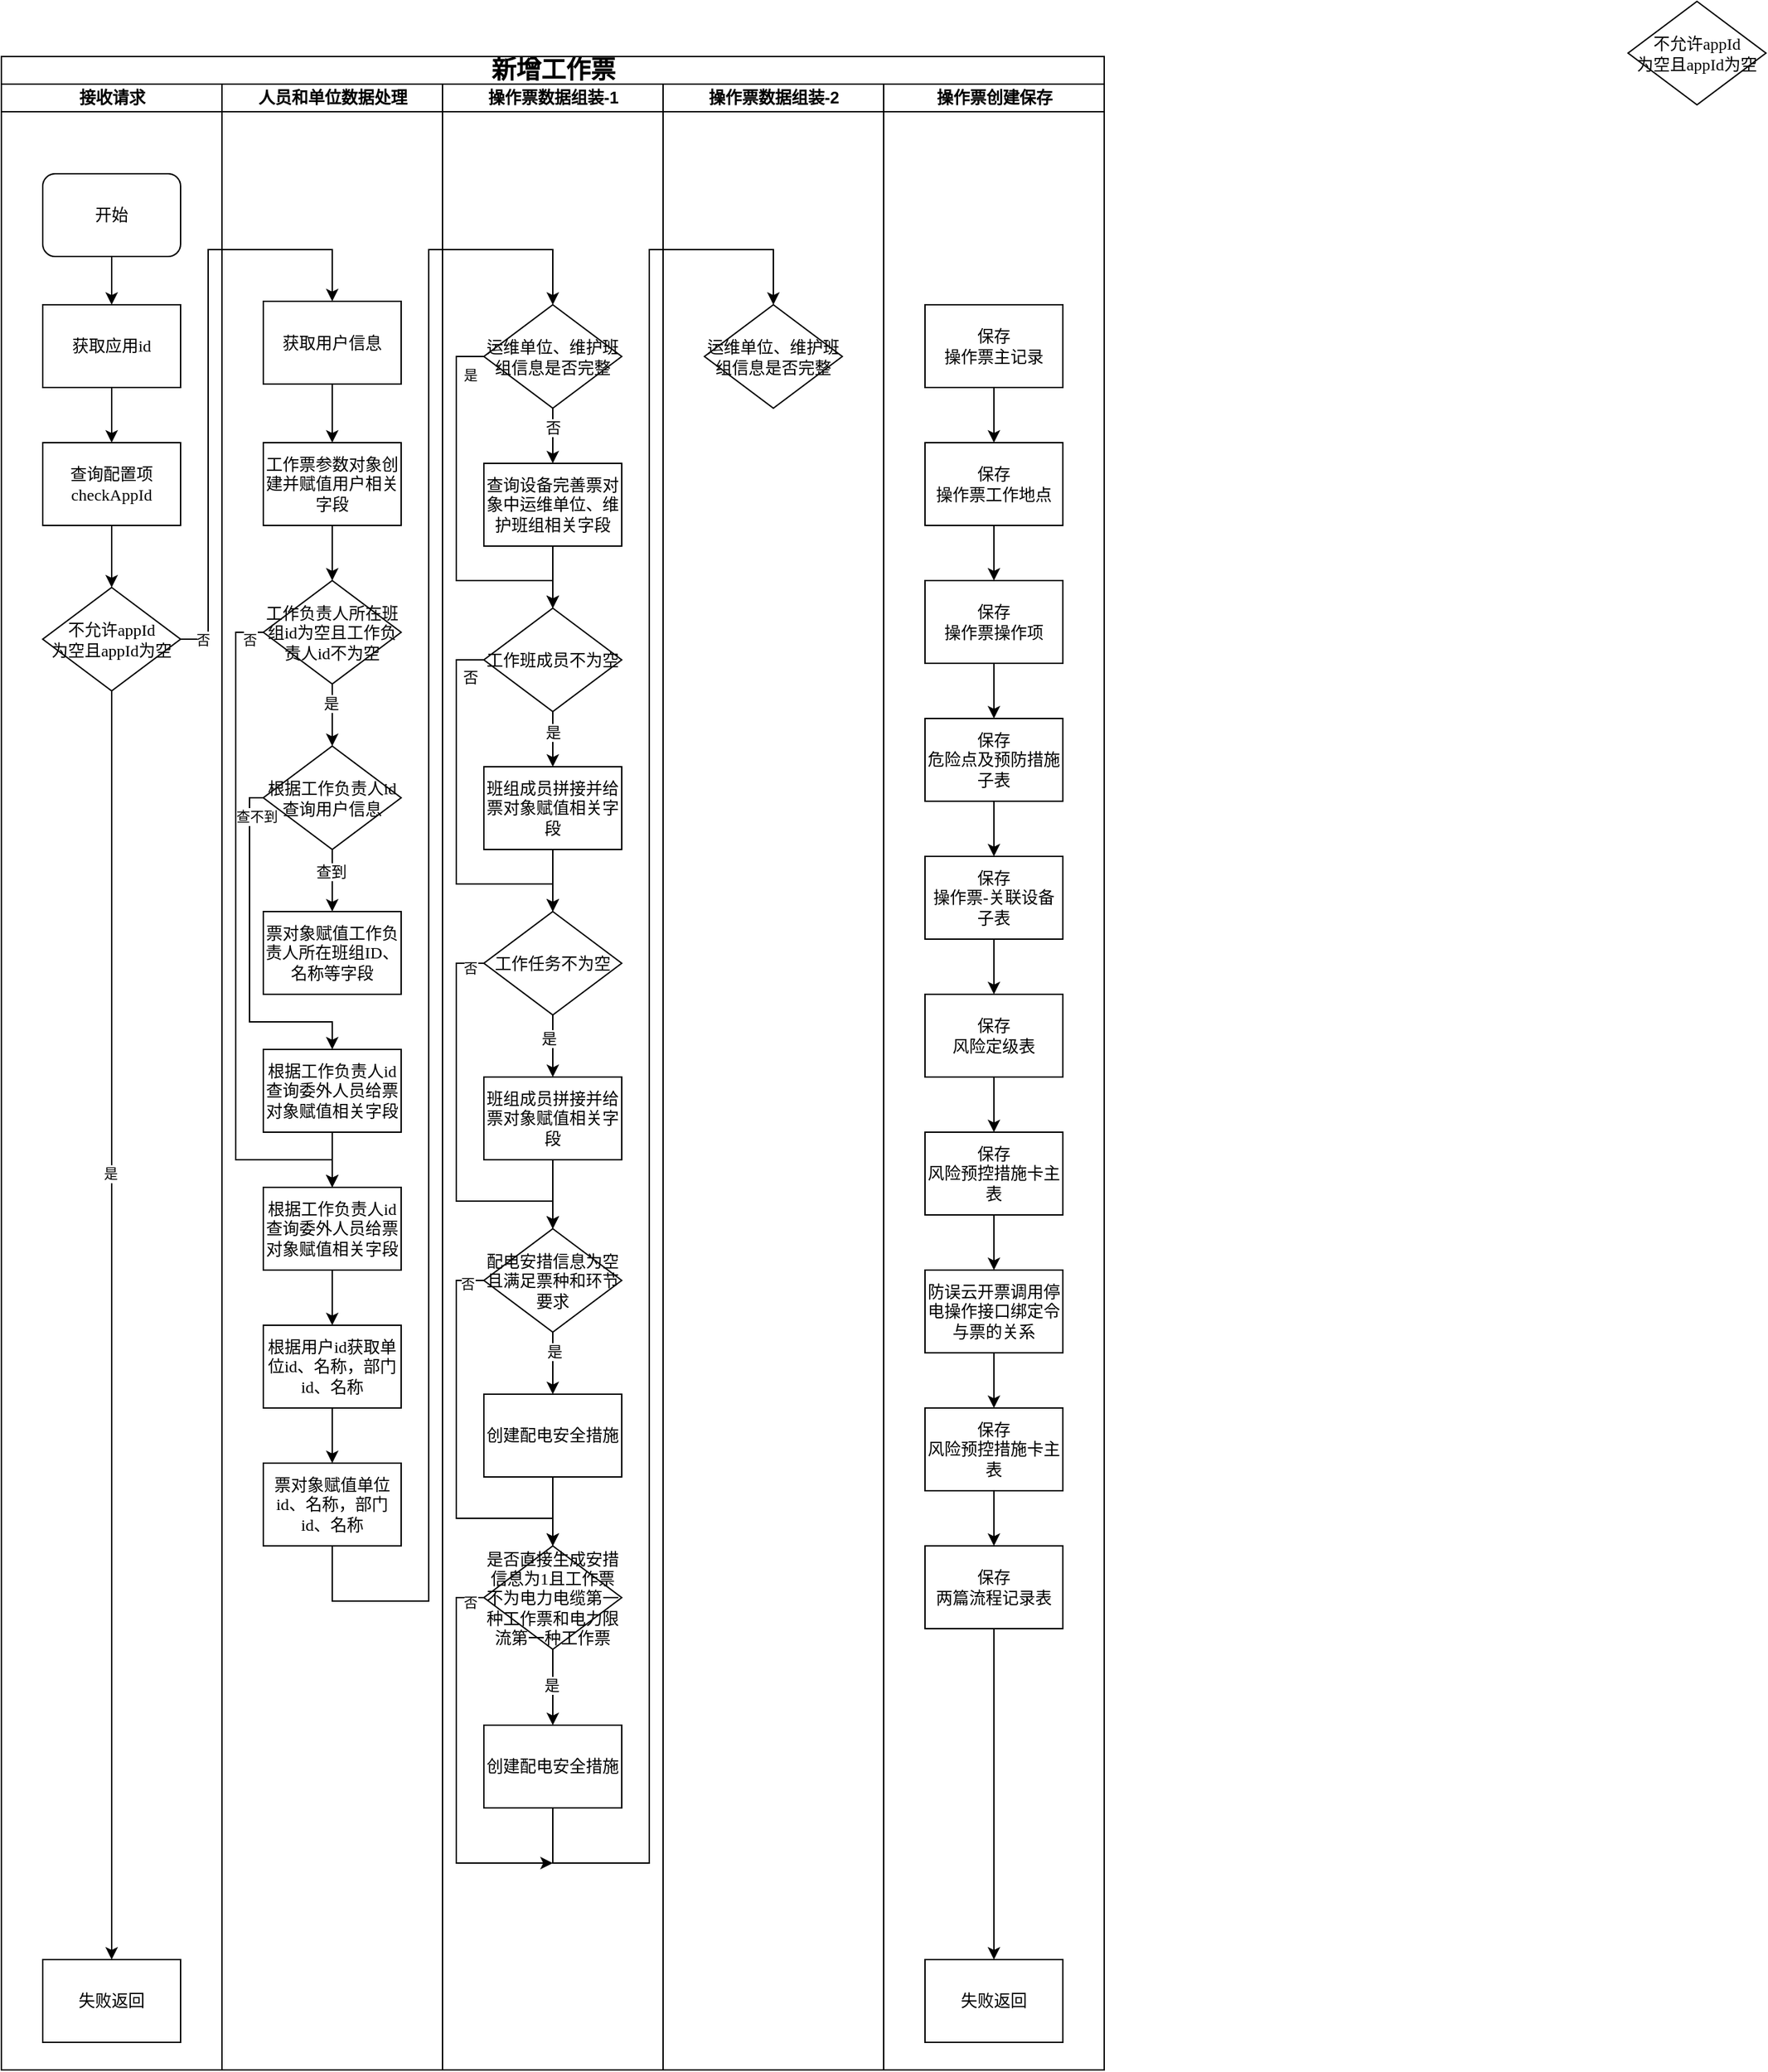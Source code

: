 <mxfile version="26.2.12">
  <diagram name="第 1 页" id="-qbW6qil0ktv-gI08MyN">
    <mxGraphModel dx="1228" dy="661" grid="1" gridSize="10" guides="1" tooltips="1" connect="1" arrows="1" fold="1" page="1" pageScale="1" pageWidth="827" pageHeight="1169" math="0" shadow="0">
      <root>
        <mxCell id="0" />
        <mxCell id="1" parent="0" />
        <mxCell id="i-26Kb5VB1W_zBhbMel1-1" value="&lt;font style=&quot;font-size: 18px;&quot;&gt;新增工作票&lt;/font&gt;" style="swimlane;html=1;childLayout=stackLayout;startSize=20;rounded=0;shadow=0;labelBackgroundColor=none;strokeWidth=1;fontFamily=Verdana;fontSize=8;align=center;" vertex="1" parent="1">
          <mxGeometry x="70" y="40" width="800" height="1460" as="geometry" />
        </mxCell>
        <mxCell id="i-26Kb5VB1W_zBhbMel1-2" value="接收请求" style="swimlane;html=1;startSize=20;" vertex="1" parent="i-26Kb5VB1W_zBhbMel1-1">
          <mxGeometry y="20" width="160" height="1440" as="geometry">
            <mxRectangle y="20" width="40" height="730" as="alternateBounds" />
          </mxGeometry>
        </mxCell>
        <mxCell id="i-26Kb5VB1W_zBhbMel1-3" style="edgeStyle=orthogonalEdgeStyle;rounded=0;orthogonalLoop=1;jettySize=auto;html=1;exitX=0.5;exitY=1;exitDx=0;exitDy=0;entryX=0.5;entryY=0;entryDx=0;entryDy=0;" edge="1" parent="i-26Kb5VB1W_zBhbMel1-2" source="i-26Kb5VB1W_zBhbMel1-4" target="i-26Kb5VB1W_zBhbMel1-10">
          <mxGeometry relative="1" as="geometry">
            <mxPoint x="80" y="167.5" as="targetPoint" />
          </mxGeometry>
        </mxCell>
        <mxCell id="i-26Kb5VB1W_zBhbMel1-4" value="&lt;font style=&quot;font-size: 12px;&quot;&gt;开始&lt;/font&gt;" style="rounded=1;whiteSpace=wrap;html=1;shadow=0;labelBackgroundColor=none;strokeWidth=1;fontFamily=Verdana;fontSize=8;align=center;" vertex="1" parent="i-26Kb5VB1W_zBhbMel1-2">
          <mxGeometry x="30" y="65" width="100" height="60" as="geometry" />
        </mxCell>
        <mxCell id="i-26Kb5VB1W_zBhbMel1-5" value="&lt;span style=&quot;font-size: 12px;&quot;&gt;不允许appId&lt;/span&gt;&lt;div&gt;&lt;span style=&quot;font-size: 12px;&quot;&gt;为空且&lt;/span&gt;&lt;span style=&quot;font-size: 12px; background-color: transparent; color: light-dark(rgb(0, 0, 0), rgb(255, 255, 255));&quot;&gt;appId为空&lt;/span&gt;&lt;/div&gt;" style="rhombus;whiteSpace=wrap;html=1;rounded=0;shadow=0;labelBackgroundColor=none;strokeWidth=1;fontFamily=Verdana;fontSize=8;align=center;" vertex="1" parent="i-26Kb5VB1W_zBhbMel1-2">
          <mxGeometry x="30" y="365" width="100" height="75" as="geometry" />
        </mxCell>
        <mxCell id="i-26Kb5VB1W_zBhbMel1-6" style="edgeStyle=orthogonalEdgeStyle;rounded=0;orthogonalLoop=1;jettySize=auto;html=1;entryX=0.5;entryY=0;entryDx=0;entryDy=0;exitX=0.5;exitY=1;exitDx=0;exitDy=0;" edge="1" parent="i-26Kb5VB1W_zBhbMel1-2" source="i-26Kb5VB1W_zBhbMel1-5" target="i-26Kb5VB1W_zBhbMel1-8">
          <mxGeometry relative="1" as="geometry">
            <mxPoint x="70" y="980" as="targetPoint" />
            <mxPoint x="70" y="580" as="sourcePoint" />
          </mxGeometry>
        </mxCell>
        <mxCell id="i-26Kb5VB1W_zBhbMel1-7" value="&lt;font style=&quot;font-size: 10px;&quot;&gt;是&lt;/font&gt;" style="edgeLabel;html=1;align=center;verticalAlign=middle;resizable=0;points=[];" vertex="1" connectable="0" parent="i-26Kb5VB1W_zBhbMel1-6">
          <mxGeometry x="-0.24" y="-1" relative="1" as="geometry">
            <mxPoint as="offset" />
          </mxGeometry>
        </mxCell>
        <mxCell id="i-26Kb5VB1W_zBhbMel1-8" value="&lt;span style=&quot;font-size: 12px;&quot;&gt;失败返回&lt;/span&gt;" style="whiteSpace=wrap;html=1;fontSize=8;fontFamily=Verdana;rounded=0;shadow=0;labelBackgroundColor=none;strokeWidth=1;" vertex="1" parent="i-26Kb5VB1W_zBhbMel1-2">
          <mxGeometry x="30" y="1360" width="100" height="60" as="geometry" />
        </mxCell>
        <mxCell id="i-26Kb5VB1W_zBhbMel1-9" style="edgeStyle=orthogonalEdgeStyle;rounded=0;orthogonalLoop=1;jettySize=auto;html=1;exitX=0.5;exitY=1;exitDx=0;exitDy=0;" edge="1" parent="i-26Kb5VB1W_zBhbMel1-2" source="i-26Kb5VB1W_zBhbMel1-10" target="i-26Kb5VB1W_zBhbMel1-12">
          <mxGeometry relative="1" as="geometry" />
        </mxCell>
        <mxCell id="i-26Kb5VB1W_zBhbMel1-10" value="&lt;span style=&quot;font-size: 12px;&quot;&gt;获取应用id&lt;/span&gt;" style="whiteSpace=wrap;html=1;fontSize=8;fontFamily=Verdana;rounded=0;shadow=0;labelBackgroundColor=none;strokeWidth=1;" vertex="1" parent="i-26Kb5VB1W_zBhbMel1-2">
          <mxGeometry x="30" y="160" width="100" height="60" as="geometry" />
        </mxCell>
        <mxCell id="i-26Kb5VB1W_zBhbMel1-11" style="edgeStyle=orthogonalEdgeStyle;rounded=0;orthogonalLoop=1;jettySize=auto;html=1;exitX=0.5;exitY=1;exitDx=0;exitDy=0;entryX=0.5;entryY=0;entryDx=0;entryDy=0;" edge="1" parent="i-26Kb5VB1W_zBhbMel1-2" source="i-26Kb5VB1W_zBhbMel1-12" target="i-26Kb5VB1W_zBhbMel1-5">
          <mxGeometry relative="1" as="geometry" />
        </mxCell>
        <mxCell id="i-26Kb5VB1W_zBhbMel1-12" value="&lt;span style=&quot;font-size: 12px;&quot;&gt;查询配置项checkAppId&lt;/span&gt;" style="whiteSpace=wrap;html=1;fontSize=8;fontFamily=Verdana;rounded=0;shadow=0;labelBackgroundColor=none;strokeWidth=1;" vertex="1" parent="i-26Kb5VB1W_zBhbMel1-2">
          <mxGeometry x="30" y="260" width="100" height="60" as="geometry" />
        </mxCell>
        <mxCell id="i-26Kb5VB1W_zBhbMel1-13" value="人员和单位数据处理" style="swimlane;html=1;startSize=20;" vertex="1" parent="i-26Kb5VB1W_zBhbMel1-1">
          <mxGeometry x="160" y="20" width="160" height="1440" as="geometry" />
        </mxCell>
        <mxCell id="i-26Kb5VB1W_zBhbMel1-14" style="edgeStyle=orthogonalEdgeStyle;rounded=0;orthogonalLoop=1;jettySize=auto;html=1;exitX=0.5;exitY=1;exitDx=0;exitDy=0;" edge="1" parent="i-26Kb5VB1W_zBhbMel1-13" source="i-26Kb5VB1W_zBhbMel1-15" target="i-26Kb5VB1W_zBhbMel1-17">
          <mxGeometry relative="1" as="geometry" />
        </mxCell>
        <mxCell id="i-26Kb5VB1W_zBhbMel1-15" value="&lt;span style=&quot;font-size: 12px;&quot;&gt;获取用户信息&lt;/span&gt;" style="whiteSpace=wrap;html=1;fontSize=8;fontFamily=Verdana;rounded=0;shadow=0;labelBackgroundColor=none;strokeWidth=1;" vertex="1" parent="i-26Kb5VB1W_zBhbMel1-13">
          <mxGeometry x="30" y="157.5" width="100" height="60" as="geometry" />
        </mxCell>
        <mxCell id="i-26Kb5VB1W_zBhbMel1-16" style="edgeStyle=orthogonalEdgeStyle;rounded=0;orthogonalLoop=1;jettySize=auto;html=1;exitX=0.5;exitY=1;exitDx=0;exitDy=0;entryX=0.5;entryY=0;entryDx=0;entryDy=0;" edge="1" parent="i-26Kb5VB1W_zBhbMel1-13" source="i-26Kb5VB1W_zBhbMel1-17" target="i-26Kb5VB1W_zBhbMel1-22">
          <mxGeometry relative="1" as="geometry" />
        </mxCell>
        <mxCell id="i-26Kb5VB1W_zBhbMel1-17" value="&lt;span style=&quot;font-size: 12px;&quot;&gt;工作票参数对象创建并赋值用户相关字段&lt;/span&gt;" style="whiteSpace=wrap;html=1;fontSize=8;fontFamily=Verdana;rounded=0;shadow=0;labelBackgroundColor=none;strokeWidth=1;" vertex="1" parent="i-26Kb5VB1W_zBhbMel1-13">
          <mxGeometry x="30" y="260" width="100" height="60" as="geometry" />
        </mxCell>
        <mxCell id="i-26Kb5VB1W_zBhbMel1-18" style="edgeStyle=orthogonalEdgeStyle;rounded=0;orthogonalLoop=1;jettySize=auto;html=1;exitX=0.5;exitY=1;exitDx=0;exitDy=0;entryX=0.5;entryY=0;entryDx=0;entryDy=0;" edge="1" parent="i-26Kb5VB1W_zBhbMel1-13" source="i-26Kb5VB1W_zBhbMel1-22">
          <mxGeometry relative="1" as="geometry">
            <mxPoint x="80" y="480" as="targetPoint" />
          </mxGeometry>
        </mxCell>
        <mxCell id="i-26Kb5VB1W_zBhbMel1-19" value="是" style="edgeLabel;html=1;align=center;verticalAlign=middle;resizable=0;points=[];" vertex="1" connectable="0" parent="i-26Kb5VB1W_zBhbMel1-18">
          <mxGeometry x="-0.385" y="-1" relative="1" as="geometry">
            <mxPoint as="offset" />
          </mxGeometry>
        </mxCell>
        <mxCell id="i-26Kb5VB1W_zBhbMel1-20" style="edgeStyle=orthogonalEdgeStyle;rounded=0;orthogonalLoop=1;jettySize=auto;html=1;exitX=0;exitY=0.5;exitDx=0;exitDy=0;" edge="1" parent="i-26Kb5VB1W_zBhbMel1-13" source="i-26Kb5VB1W_zBhbMel1-22" target="i-26Kb5VB1W_zBhbMel1-32">
          <mxGeometry relative="1" as="geometry">
            <Array as="points">
              <mxPoint x="10" y="398" />
              <mxPoint x="10" y="780" />
              <mxPoint x="80" y="780" />
            </Array>
          </mxGeometry>
        </mxCell>
        <mxCell id="i-26Kb5VB1W_zBhbMel1-21" value="&lt;font style=&quot;font-size: 10px;&quot;&gt;否&lt;/font&gt;" style="edgeLabel;html=1;align=center;verticalAlign=middle;resizable=0;points=[];" vertex="1" connectable="0" parent="i-26Kb5VB1W_zBhbMel1-20">
          <mxGeometry x="-0.97" y="-2" relative="1" as="geometry">
            <mxPoint x="-3" y="7" as="offset" />
          </mxGeometry>
        </mxCell>
        <mxCell id="i-26Kb5VB1W_zBhbMel1-22" value="&lt;span style=&quot;font-size: 12px;&quot;&gt;工作负责人所在班组id为空且工作负责人id不为空&lt;/span&gt;" style="rhombus;whiteSpace=wrap;html=1;rounded=0;shadow=0;labelBackgroundColor=none;strokeWidth=1;fontFamily=Verdana;fontSize=8;align=center;" vertex="1" parent="i-26Kb5VB1W_zBhbMel1-13">
          <mxGeometry x="30" y="360" width="100" height="75" as="geometry" />
        </mxCell>
        <mxCell id="i-26Kb5VB1W_zBhbMel1-23" style="edgeStyle=orthogonalEdgeStyle;rounded=0;orthogonalLoop=1;jettySize=auto;html=1;exitX=0.5;exitY=1;exitDx=0;exitDy=0;entryX=0.5;entryY=0;entryDx=0;entryDy=0;" edge="1" parent="i-26Kb5VB1W_zBhbMel1-13" source="i-26Kb5VB1W_zBhbMel1-27" target="i-26Kb5VB1W_zBhbMel1-28">
          <mxGeometry relative="1" as="geometry" />
        </mxCell>
        <mxCell id="i-26Kb5VB1W_zBhbMel1-24" value="查到" style="edgeLabel;html=1;align=center;verticalAlign=middle;resizable=0;points=[];" vertex="1" connectable="0" parent="i-26Kb5VB1W_zBhbMel1-23">
          <mxGeometry x="-0.316" y="-1" relative="1" as="geometry">
            <mxPoint as="offset" />
          </mxGeometry>
        </mxCell>
        <mxCell id="i-26Kb5VB1W_zBhbMel1-25" style="edgeStyle=orthogonalEdgeStyle;rounded=0;orthogonalLoop=1;jettySize=auto;html=1;exitX=0;exitY=0.5;exitDx=0;exitDy=0;entryX=0.5;entryY=0;entryDx=0;entryDy=0;" edge="1" parent="i-26Kb5VB1W_zBhbMel1-13" source="i-26Kb5VB1W_zBhbMel1-27" target="i-26Kb5VB1W_zBhbMel1-30">
          <mxGeometry relative="1" as="geometry">
            <Array as="points">
              <mxPoint x="20" y="518" />
              <mxPoint x="20" y="680" />
              <mxPoint x="80" y="680" />
            </Array>
          </mxGeometry>
        </mxCell>
        <mxCell id="i-26Kb5VB1W_zBhbMel1-26" value="&lt;font style=&quot;font-size: 10px;&quot;&gt;查不到&lt;/font&gt;" style="edgeLabel;html=1;align=center;verticalAlign=middle;resizable=0;points=[];" vertex="1" connectable="0" parent="i-26Kb5VB1W_zBhbMel1-25">
          <mxGeometry x="-0.906" y="2" relative="1" as="geometry">
            <mxPoint x="3" y="11" as="offset" />
          </mxGeometry>
        </mxCell>
        <mxCell id="i-26Kb5VB1W_zBhbMel1-27" value="&lt;span style=&quot;font-size: 12px;&quot;&gt;根据工作负责人id查询用户信息&lt;/span&gt;" style="rhombus;whiteSpace=wrap;html=1;rounded=0;shadow=0;labelBackgroundColor=none;strokeWidth=1;fontFamily=Verdana;fontSize=8;align=center;" vertex="1" parent="i-26Kb5VB1W_zBhbMel1-13">
          <mxGeometry x="30" y="480" width="100" height="75" as="geometry" />
        </mxCell>
        <mxCell id="i-26Kb5VB1W_zBhbMel1-28" value="&lt;span style=&quot;font-size: 12px;&quot;&gt;票对象赋值工作负责人所在班组ID、名称等字段&lt;/span&gt;" style="whiteSpace=wrap;html=1;fontSize=8;fontFamily=Verdana;rounded=0;shadow=0;labelBackgroundColor=none;strokeWidth=1;" vertex="1" parent="i-26Kb5VB1W_zBhbMel1-13">
          <mxGeometry x="30" y="600" width="100" height="60" as="geometry" />
        </mxCell>
        <mxCell id="i-26Kb5VB1W_zBhbMel1-29" style="edgeStyle=orthogonalEdgeStyle;rounded=0;orthogonalLoop=1;jettySize=auto;html=1;exitX=0.5;exitY=1;exitDx=0;exitDy=0;entryX=0.5;entryY=0;entryDx=0;entryDy=0;" edge="1" parent="i-26Kb5VB1W_zBhbMel1-13" source="i-26Kb5VB1W_zBhbMel1-30" target="i-26Kb5VB1W_zBhbMel1-32">
          <mxGeometry relative="1" as="geometry" />
        </mxCell>
        <mxCell id="i-26Kb5VB1W_zBhbMel1-30" value="&lt;span style=&quot;font-size: 12px;&quot;&gt;根据工作负责人id&lt;/span&gt;&lt;div&gt;&lt;span style=&quot;font-size: 12px;&quot;&gt;查询委外人员给票对象&lt;/span&gt;&lt;span style=&quot;font-size: 12px; background-color: transparent; color: light-dark(rgb(0, 0, 0), rgb(255, 255, 255));&quot;&gt;赋值相关字段&lt;/span&gt;&lt;/div&gt;" style="whiteSpace=wrap;html=1;fontSize=8;fontFamily=Verdana;rounded=0;shadow=0;labelBackgroundColor=none;strokeWidth=1;" vertex="1" parent="i-26Kb5VB1W_zBhbMel1-13">
          <mxGeometry x="30" y="700" width="100" height="60" as="geometry" />
        </mxCell>
        <mxCell id="i-26Kb5VB1W_zBhbMel1-31" style="edgeStyle=orthogonalEdgeStyle;rounded=0;orthogonalLoop=1;jettySize=auto;html=1;exitX=0.5;exitY=1;exitDx=0;exitDy=0;entryX=0.5;entryY=0;entryDx=0;entryDy=0;" edge="1" parent="i-26Kb5VB1W_zBhbMel1-13" source="i-26Kb5VB1W_zBhbMel1-32" target="i-26Kb5VB1W_zBhbMel1-34">
          <mxGeometry relative="1" as="geometry" />
        </mxCell>
        <mxCell id="i-26Kb5VB1W_zBhbMel1-32" value="&lt;span style=&quot;font-size: 12px;&quot;&gt;根据工作负责人id&lt;/span&gt;&lt;div&gt;&lt;span style=&quot;font-size: 12px;&quot;&gt;查询委外人员给票对象&lt;/span&gt;&lt;span style=&quot;font-size: 12px; background-color: transparent; color: light-dark(rgb(0, 0, 0), rgb(255, 255, 255));&quot;&gt;赋值相关字段&lt;/span&gt;&lt;/div&gt;" style="whiteSpace=wrap;html=1;fontSize=8;fontFamily=Verdana;rounded=0;shadow=0;labelBackgroundColor=none;strokeWidth=1;" vertex="1" parent="i-26Kb5VB1W_zBhbMel1-13">
          <mxGeometry x="30" y="800" width="100" height="60" as="geometry" />
        </mxCell>
        <mxCell id="i-26Kb5VB1W_zBhbMel1-33" style="edgeStyle=orthogonalEdgeStyle;rounded=0;orthogonalLoop=1;jettySize=auto;html=1;exitX=0.5;exitY=1;exitDx=0;exitDy=0;entryX=0.5;entryY=0;entryDx=0;entryDy=0;" edge="1" parent="i-26Kb5VB1W_zBhbMel1-13" source="i-26Kb5VB1W_zBhbMel1-34" target="i-26Kb5VB1W_zBhbMel1-35">
          <mxGeometry relative="1" as="geometry" />
        </mxCell>
        <mxCell id="i-26Kb5VB1W_zBhbMel1-34" value="&lt;span style=&quot;font-size: 12px;&quot;&gt;根据用户id获取单位id、名称，部门id、名称&lt;br&gt;&lt;/span&gt;" style="whiteSpace=wrap;html=1;fontSize=8;fontFamily=Verdana;rounded=0;shadow=0;labelBackgroundColor=none;strokeWidth=1;" vertex="1" parent="i-26Kb5VB1W_zBhbMel1-13">
          <mxGeometry x="30" y="900" width="100" height="60" as="geometry" />
        </mxCell>
        <mxCell id="i-26Kb5VB1W_zBhbMel1-35" value="&lt;span style=&quot;font-size: 12px;&quot;&gt;票对象赋值单位id、名称，部门id、名称&lt;br&gt;&lt;/span&gt;" style="whiteSpace=wrap;html=1;fontSize=8;fontFamily=Verdana;rounded=0;shadow=0;labelBackgroundColor=none;strokeWidth=1;" vertex="1" parent="i-26Kb5VB1W_zBhbMel1-13">
          <mxGeometry x="30" y="1000" width="100" height="60" as="geometry" />
        </mxCell>
        <mxCell id="i-26Kb5VB1W_zBhbMel1-36" value="操作票数据组装-1" style="swimlane;html=1;startSize=20;" vertex="1" parent="i-26Kb5VB1W_zBhbMel1-1">
          <mxGeometry x="320" y="20" width="160" height="1440" as="geometry" />
        </mxCell>
        <mxCell id="i-26Kb5VB1W_zBhbMel1-125" style="edgeStyle=orthogonalEdgeStyle;rounded=0;orthogonalLoop=1;jettySize=auto;html=1;exitX=0.5;exitY=1;exitDx=0;exitDy=0;" edge="1" parent="i-26Kb5VB1W_zBhbMel1-36" source="i-26Kb5VB1W_zBhbMel1-123" target="i-26Kb5VB1W_zBhbMel1-124">
          <mxGeometry relative="1" as="geometry" />
        </mxCell>
        <mxCell id="i-26Kb5VB1W_zBhbMel1-126" value="否" style="edgeLabel;html=1;align=center;verticalAlign=middle;resizable=0;points=[];" vertex="1" connectable="0" parent="i-26Kb5VB1W_zBhbMel1-125">
          <mxGeometry x="-0.3" relative="1" as="geometry">
            <mxPoint as="offset" />
          </mxGeometry>
        </mxCell>
        <mxCell id="i-26Kb5VB1W_zBhbMel1-129" style="edgeStyle=orthogonalEdgeStyle;rounded=0;orthogonalLoop=1;jettySize=auto;html=1;exitX=0;exitY=0.5;exitDx=0;exitDy=0;entryX=0.5;entryY=0;entryDx=0;entryDy=0;" edge="1" parent="i-26Kb5VB1W_zBhbMel1-36" source="i-26Kb5VB1W_zBhbMel1-123" target="i-26Kb5VB1W_zBhbMel1-127">
          <mxGeometry relative="1" as="geometry">
            <Array as="points">
              <mxPoint x="10" y="198" />
              <mxPoint x="10" y="360" />
              <mxPoint x="80" y="360" />
            </Array>
          </mxGeometry>
        </mxCell>
        <mxCell id="i-26Kb5VB1W_zBhbMel1-130" value="&lt;font style=&quot;font-size: 10px;&quot;&gt;是&lt;/font&gt;" style="edgeLabel;html=1;align=center;verticalAlign=middle;resizable=0;points=[];" vertex="1" connectable="0" parent="i-26Kb5VB1W_zBhbMel1-129">
          <mxGeometry x="-0.897" y="2" relative="1" as="geometry">
            <mxPoint x="4" y="11" as="offset" />
          </mxGeometry>
        </mxCell>
        <mxCell id="i-26Kb5VB1W_zBhbMel1-123" value="&lt;span style=&quot;font-size: 12px;&quot;&gt;运维单位、维护班组信息是否完整&lt;/span&gt;" style="rhombus;whiteSpace=wrap;html=1;rounded=0;shadow=0;labelBackgroundColor=none;strokeWidth=1;fontFamily=Verdana;fontSize=8;align=center;" vertex="1" parent="i-26Kb5VB1W_zBhbMel1-36">
          <mxGeometry x="30" y="160" width="100" height="75" as="geometry" />
        </mxCell>
        <mxCell id="i-26Kb5VB1W_zBhbMel1-128" style="edgeStyle=orthogonalEdgeStyle;rounded=0;orthogonalLoop=1;jettySize=auto;html=1;exitX=0.5;exitY=1;exitDx=0;exitDy=0;entryX=0.5;entryY=0;entryDx=0;entryDy=0;" edge="1" parent="i-26Kb5VB1W_zBhbMel1-36" source="i-26Kb5VB1W_zBhbMel1-124" target="i-26Kb5VB1W_zBhbMel1-127">
          <mxGeometry relative="1" as="geometry" />
        </mxCell>
        <mxCell id="i-26Kb5VB1W_zBhbMel1-124" value="&lt;span style=&quot;font-size: 12px;&quot;&gt;查询设备完善票对象中&lt;/span&gt;&lt;span style=&quot;font-size: 12px;&quot;&gt;运维单位、维护班组相关字段&lt;/span&gt;" style="whiteSpace=wrap;html=1;fontSize=8;fontFamily=Verdana;rounded=0;shadow=0;labelBackgroundColor=none;strokeWidth=1;" vertex="1" parent="i-26Kb5VB1W_zBhbMel1-36">
          <mxGeometry x="30" y="275" width="100" height="60" as="geometry" />
        </mxCell>
        <mxCell id="i-26Kb5VB1W_zBhbMel1-132" style="edgeStyle=orthogonalEdgeStyle;rounded=0;orthogonalLoop=1;jettySize=auto;html=1;exitX=0.5;exitY=1;exitDx=0;exitDy=0;entryX=0.5;entryY=0;entryDx=0;entryDy=0;" edge="1" parent="i-26Kb5VB1W_zBhbMel1-36" source="i-26Kb5VB1W_zBhbMel1-127" target="i-26Kb5VB1W_zBhbMel1-131">
          <mxGeometry relative="1" as="geometry" />
        </mxCell>
        <mxCell id="i-26Kb5VB1W_zBhbMel1-133" value="是" style="edgeLabel;html=1;align=center;verticalAlign=middle;resizable=0;points=[];" vertex="1" connectable="0" parent="i-26Kb5VB1W_zBhbMel1-132">
          <mxGeometry x="-0.28" relative="1" as="geometry">
            <mxPoint as="offset" />
          </mxGeometry>
        </mxCell>
        <mxCell id="i-26Kb5VB1W_zBhbMel1-136" style="edgeStyle=orthogonalEdgeStyle;rounded=0;orthogonalLoop=1;jettySize=auto;html=1;exitX=0;exitY=0.5;exitDx=0;exitDy=0;entryX=0.5;entryY=0;entryDx=0;entryDy=0;" edge="1" parent="i-26Kb5VB1W_zBhbMel1-36" source="i-26Kb5VB1W_zBhbMel1-127" target="i-26Kb5VB1W_zBhbMel1-134">
          <mxGeometry relative="1" as="geometry">
            <Array as="points">
              <mxPoint x="10" y="418" />
              <mxPoint x="10" y="580" />
              <mxPoint x="80" y="580" />
            </Array>
          </mxGeometry>
        </mxCell>
        <mxCell id="i-26Kb5VB1W_zBhbMel1-137" value="否" style="edgeLabel;html=1;align=center;verticalAlign=middle;resizable=0;points=[];" vertex="1" connectable="0" parent="i-26Kb5VB1W_zBhbMel1-136">
          <mxGeometry x="-0.927" y="3" relative="1" as="geometry">
            <mxPoint y="9" as="offset" />
          </mxGeometry>
        </mxCell>
        <mxCell id="i-26Kb5VB1W_zBhbMel1-127" value="&lt;span style=&quot;font-size: 12px;&quot;&gt;工作班成员不为空&lt;/span&gt;" style="rhombus;whiteSpace=wrap;html=1;rounded=0;shadow=0;labelBackgroundColor=none;strokeWidth=1;fontFamily=Verdana;fontSize=8;align=center;" vertex="1" parent="i-26Kb5VB1W_zBhbMel1-36">
          <mxGeometry x="30" y="380" width="100" height="75" as="geometry" />
        </mxCell>
        <mxCell id="i-26Kb5VB1W_zBhbMel1-135" style="edgeStyle=orthogonalEdgeStyle;rounded=0;orthogonalLoop=1;jettySize=auto;html=1;exitX=0.5;exitY=1;exitDx=0;exitDy=0;entryX=0.5;entryY=0;entryDx=0;entryDy=0;" edge="1" parent="i-26Kb5VB1W_zBhbMel1-36" source="i-26Kb5VB1W_zBhbMel1-131" target="i-26Kb5VB1W_zBhbMel1-134">
          <mxGeometry relative="1" as="geometry" />
        </mxCell>
        <mxCell id="i-26Kb5VB1W_zBhbMel1-131" value="&lt;span style=&quot;font-size: 12px;&quot;&gt;班组成员拼接并给票对象赋值相关字段&lt;/span&gt;" style="whiteSpace=wrap;html=1;fontSize=8;fontFamily=Verdana;rounded=0;shadow=0;labelBackgroundColor=none;strokeWidth=1;" vertex="1" parent="i-26Kb5VB1W_zBhbMel1-36">
          <mxGeometry x="30" y="495" width="100" height="60" as="geometry" />
        </mxCell>
        <mxCell id="i-26Kb5VB1W_zBhbMel1-140" style="edgeStyle=orthogonalEdgeStyle;rounded=0;orthogonalLoop=1;jettySize=auto;html=1;exitX=0.5;exitY=1;exitDx=0;exitDy=0;entryX=0.5;entryY=0;entryDx=0;entryDy=0;" edge="1" parent="i-26Kb5VB1W_zBhbMel1-36" source="i-26Kb5VB1W_zBhbMel1-134" target="i-26Kb5VB1W_zBhbMel1-138">
          <mxGeometry relative="1" as="geometry" />
        </mxCell>
        <mxCell id="i-26Kb5VB1W_zBhbMel1-141" value="是" style="edgeLabel;html=1;align=center;verticalAlign=middle;resizable=0;points=[];" vertex="1" connectable="0" parent="i-26Kb5VB1W_zBhbMel1-140">
          <mxGeometry x="-0.268" y="-3" relative="1" as="geometry">
            <mxPoint as="offset" />
          </mxGeometry>
        </mxCell>
        <mxCell id="i-26Kb5VB1W_zBhbMel1-144" style="edgeStyle=orthogonalEdgeStyle;rounded=0;orthogonalLoop=1;jettySize=auto;html=1;exitX=0;exitY=0.5;exitDx=0;exitDy=0;" edge="1" parent="i-26Kb5VB1W_zBhbMel1-36" source="i-26Kb5VB1W_zBhbMel1-134">
          <mxGeometry relative="1" as="geometry">
            <mxPoint x="80" y="830" as="targetPoint" />
            <Array as="points">
              <mxPoint x="10" y="637" />
              <mxPoint x="10" y="810" />
              <mxPoint x="80" y="810" />
            </Array>
          </mxGeometry>
        </mxCell>
        <mxCell id="i-26Kb5VB1W_zBhbMel1-145" value="&lt;font style=&quot;font-size: 10px;&quot;&gt;否&lt;/font&gt;" style="edgeLabel;html=1;align=center;verticalAlign=middle;resizable=0;points=[];" vertex="1" connectable="0" parent="i-26Kb5VB1W_zBhbMel1-144">
          <mxGeometry x="-0.93" y="3" relative="1" as="geometry">
            <mxPoint as="offset" />
          </mxGeometry>
        </mxCell>
        <mxCell id="i-26Kb5VB1W_zBhbMel1-134" value="&lt;span style=&quot;font-size: 12px;&quot;&gt;工作任务不为空&lt;/span&gt;" style="rhombus;whiteSpace=wrap;html=1;rounded=0;shadow=0;labelBackgroundColor=none;strokeWidth=1;fontFamily=Verdana;fontSize=8;align=center;" vertex="1" parent="i-26Kb5VB1W_zBhbMel1-36">
          <mxGeometry x="30" y="600" width="100" height="75" as="geometry" />
        </mxCell>
        <mxCell id="i-26Kb5VB1W_zBhbMel1-143" style="edgeStyle=orthogonalEdgeStyle;rounded=0;orthogonalLoop=1;jettySize=auto;html=1;exitX=0.5;exitY=1;exitDx=0;exitDy=0;" edge="1" parent="i-26Kb5VB1W_zBhbMel1-36" source="i-26Kb5VB1W_zBhbMel1-138" target="i-26Kb5VB1W_zBhbMel1-142">
          <mxGeometry relative="1" as="geometry" />
        </mxCell>
        <mxCell id="i-26Kb5VB1W_zBhbMel1-138" value="&lt;span style=&quot;font-size: 12px;&quot;&gt;班组成员拼接并给票对象赋值相关字段&lt;/span&gt;" style="whiteSpace=wrap;html=1;fontSize=8;fontFamily=Verdana;rounded=0;shadow=0;labelBackgroundColor=none;strokeWidth=1;" vertex="1" parent="i-26Kb5VB1W_zBhbMel1-36">
          <mxGeometry x="30" y="720" width="100" height="60" as="geometry" />
        </mxCell>
        <mxCell id="i-26Kb5VB1W_zBhbMel1-147" style="edgeStyle=orthogonalEdgeStyle;rounded=0;orthogonalLoop=1;jettySize=auto;html=1;exitX=0.5;exitY=1;exitDx=0;exitDy=0;" edge="1" parent="i-26Kb5VB1W_zBhbMel1-36" source="i-26Kb5VB1W_zBhbMel1-142" target="i-26Kb5VB1W_zBhbMel1-146">
          <mxGeometry relative="1" as="geometry" />
        </mxCell>
        <mxCell id="i-26Kb5VB1W_zBhbMel1-148" value="是" style="edgeLabel;html=1;align=center;verticalAlign=middle;resizable=0;points=[];" vertex="1" connectable="0" parent="i-26Kb5VB1W_zBhbMel1-147">
          <mxGeometry x="-0.388" y="1" relative="1" as="geometry">
            <mxPoint as="offset" />
          </mxGeometry>
        </mxCell>
        <mxCell id="i-26Kb5VB1W_zBhbMel1-151" style="edgeStyle=orthogonalEdgeStyle;rounded=0;orthogonalLoop=1;jettySize=auto;html=1;exitX=0;exitY=0.5;exitDx=0;exitDy=0;entryX=0.5;entryY=0;entryDx=0;entryDy=0;" edge="1" parent="i-26Kb5VB1W_zBhbMel1-36" source="i-26Kb5VB1W_zBhbMel1-142" target="i-26Kb5VB1W_zBhbMel1-149">
          <mxGeometry relative="1" as="geometry">
            <Array as="points">
              <mxPoint x="10" y="867" />
              <mxPoint x="10" y="1040" />
              <mxPoint x="80" y="1040" />
            </Array>
          </mxGeometry>
        </mxCell>
        <mxCell id="i-26Kb5VB1W_zBhbMel1-152" value="&lt;font style=&quot;font-size: 10px;&quot;&gt;否&lt;/font&gt;" style="edgeLabel;html=1;align=center;verticalAlign=middle;resizable=0;points=[];" vertex="1" connectable="0" parent="i-26Kb5VB1W_zBhbMel1-151">
          <mxGeometry x="-0.913" y="2" relative="1" as="geometry">
            <mxPoint as="offset" />
          </mxGeometry>
        </mxCell>
        <mxCell id="i-26Kb5VB1W_zBhbMel1-142" value="&lt;span style=&quot;font-size: 12px;&quot;&gt;配电安措信息为空且满足票种和环节要求&lt;/span&gt;" style="rhombus;whiteSpace=wrap;html=1;rounded=0;shadow=0;labelBackgroundColor=none;strokeWidth=1;fontFamily=Verdana;fontSize=8;align=center;" vertex="1" parent="i-26Kb5VB1W_zBhbMel1-36">
          <mxGeometry x="30" y="830" width="100" height="75" as="geometry" />
        </mxCell>
        <mxCell id="i-26Kb5VB1W_zBhbMel1-150" style="edgeStyle=orthogonalEdgeStyle;rounded=0;orthogonalLoop=1;jettySize=auto;html=1;exitX=0.5;exitY=1;exitDx=0;exitDy=0;" edge="1" parent="i-26Kb5VB1W_zBhbMel1-36" source="i-26Kb5VB1W_zBhbMel1-146" target="i-26Kb5VB1W_zBhbMel1-149">
          <mxGeometry relative="1" as="geometry" />
        </mxCell>
        <mxCell id="i-26Kb5VB1W_zBhbMel1-146" value="&lt;span style=&quot;font-size: 12px;&quot;&gt;创建配电安全措施&lt;/span&gt;" style="whiteSpace=wrap;html=1;fontSize=8;fontFamily=Verdana;rounded=0;shadow=0;labelBackgroundColor=none;strokeWidth=1;" vertex="1" parent="i-26Kb5VB1W_zBhbMel1-36">
          <mxGeometry x="30" y="950" width="100" height="60" as="geometry" />
        </mxCell>
        <mxCell id="i-26Kb5VB1W_zBhbMel1-154" style="edgeStyle=orthogonalEdgeStyle;rounded=0;orthogonalLoop=1;jettySize=auto;html=1;exitX=0.5;exitY=1;exitDx=0;exitDy=0;entryX=0.5;entryY=0;entryDx=0;entryDy=0;" edge="1" parent="i-26Kb5VB1W_zBhbMel1-36" source="i-26Kb5VB1W_zBhbMel1-149" target="i-26Kb5VB1W_zBhbMel1-153">
          <mxGeometry relative="1" as="geometry" />
        </mxCell>
        <mxCell id="i-26Kb5VB1W_zBhbMel1-156" value="是" style="edgeLabel;html=1;align=center;verticalAlign=middle;resizable=0;points=[];" vertex="1" connectable="0" parent="i-26Kb5VB1W_zBhbMel1-154">
          <mxGeometry x="-0.067" y="-1" relative="1" as="geometry">
            <mxPoint as="offset" />
          </mxGeometry>
        </mxCell>
        <mxCell id="i-26Kb5VB1W_zBhbMel1-158" style="edgeStyle=orthogonalEdgeStyle;rounded=0;orthogonalLoop=1;jettySize=auto;html=1;exitX=0;exitY=0.5;exitDx=0;exitDy=0;" edge="1" parent="i-26Kb5VB1W_zBhbMel1-36" source="i-26Kb5VB1W_zBhbMel1-149">
          <mxGeometry relative="1" as="geometry">
            <mxPoint x="80" y="1290" as="targetPoint" />
            <Array as="points">
              <mxPoint x="10" y="1097" />
              <mxPoint x="10" y="1290" />
            </Array>
          </mxGeometry>
        </mxCell>
        <mxCell id="i-26Kb5VB1W_zBhbMel1-159" value="&lt;font style=&quot;font-size: 10px;&quot;&gt;否&lt;/font&gt;" style="edgeLabel;html=1;align=center;verticalAlign=middle;resizable=0;points=[];" vertex="1" connectable="0" parent="i-26Kb5VB1W_zBhbMel1-158">
          <mxGeometry x="-0.93" y="3" relative="1" as="geometry">
            <mxPoint as="offset" />
          </mxGeometry>
        </mxCell>
        <mxCell id="i-26Kb5VB1W_zBhbMel1-149" value="&lt;span style=&quot;font-size: 12px;&quot;&gt;是否直接生成安措信息为1且工作票不为电力电缆第一种工作票和电力限流第一种工作票&lt;/span&gt;" style="rhombus;whiteSpace=wrap;html=1;rounded=0;shadow=0;labelBackgroundColor=none;strokeWidth=1;fontFamily=Verdana;fontSize=8;align=center;" vertex="1" parent="i-26Kb5VB1W_zBhbMel1-36">
          <mxGeometry x="30" y="1060" width="100" height="75" as="geometry" />
        </mxCell>
        <mxCell id="i-26Kb5VB1W_zBhbMel1-153" value="&lt;span style=&quot;font-size: 12px;&quot;&gt;创建配电安全措施&lt;/span&gt;" style="whiteSpace=wrap;html=1;fontSize=8;fontFamily=Verdana;rounded=0;shadow=0;labelBackgroundColor=none;strokeWidth=1;" vertex="1" parent="i-26Kb5VB1W_zBhbMel1-36">
          <mxGeometry x="30" y="1190" width="100" height="60" as="geometry" />
        </mxCell>
        <mxCell id="i-26Kb5VB1W_zBhbMel1-69" value="操作票数据组装-2" style="swimlane;html=1;startSize=20;" vertex="1" parent="i-26Kb5VB1W_zBhbMel1-1">
          <mxGeometry x="480" y="20" width="160" height="1440" as="geometry" />
        </mxCell>
        <mxCell id="i-26Kb5VB1W_zBhbMel1-155" value="&lt;span style=&quot;font-size: 12px;&quot;&gt;运维单位、维护班组信息是否完整&lt;/span&gt;" style="rhombus;whiteSpace=wrap;html=1;rounded=0;shadow=0;labelBackgroundColor=none;strokeWidth=1;fontFamily=Verdana;fontSize=8;align=center;" vertex="1" parent="i-26Kb5VB1W_zBhbMel1-69">
          <mxGeometry x="30" y="160" width="100" height="75" as="geometry" />
        </mxCell>
        <mxCell id="i-26Kb5VB1W_zBhbMel1-90" value="操作票创建保存" style="swimlane;html=1;startSize=20;" vertex="1" parent="i-26Kb5VB1W_zBhbMel1-1">
          <mxGeometry x="640" y="20" width="160" height="1440" as="geometry" />
        </mxCell>
        <mxCell id="i-26Kb5VB1W_zBhbMel1-91" style="edgeStyle=orthogonalEdgeStyle;rounded=0;orthogonalLoop=1;jettySize=auto;html=1;exitX=0.5;exitY=1;exitDx=0;exitDy=0;entryX=0.5;entryY=0;entryDx=0;entryDy=0;" edge="1" parent="i-26Kb5VB1W_zBhbMel1-90" source="i-26Kb5VB1W_zBhbMel1-92" target="i-26Kb5VB1W_zBhbMel1-94">
          <mxGeometry relative="1" as="geometry" />
        </mxCell>
        <mxCell id="i-26Kb5VB1W_zBhbMel1-92" value="&lt;div&gt;&lt;span style=&quot;font-size: 12px;&quot;&gt;保存&lt;/span&gt;&lt;span style=&quot;font-size: 12px;&quot;&gt;&lt;/span&gt;&lt;/div&gt;&lt;div&gt;&lt;span style=&quot;font-size: 12px;&quot;&gt;操作票主记录&lt;/span&gt;&lt;/div&gt;" style="whiteSpace=wrap;html=1;fontSize=8;fontFamily=Verdana;rounded=0;shadow=0;labelBackgroundColor=none;strokeWidth=1;" vertex="1" parent="i-26Kb5VB1W_zBhbMel1-90">
          <mxGeometry x="30" y="160" width="100" height="60" as="geometry" />
        </mxCell>
        <mxCell id="i-26Kb5VB1W_zBhbMel1-93" style="edgeStyle=orthogonalEdgeStyle;rounded=0;orthogonalLoop=1;jettySize=auto;html=1;exitX=0.5;exitY=1;exitDx=0;exitDy=0;entryX=0.5;entryY=0;entryDx=0;entryDy=0;" edge="1" parent="i-26Kb5VB1W_zBhbMel1-90" source="i-26Kb5VB1W_zBhbMel1-94" target="i-26Kb5VB1W_zBhbMel1-96">
          <mxGeometry relative="1" as="geometry" />
        </mxCell>
        <mxCell id="i-26Kb5VB1W_zBhbMel1-94" value="&lt;div&gt;&lt;span style=&quot;font-size: 12px;&quot;&gt;保存&lt;/span&gt;&lt;span style=&quot;font-size: 12px;&quot;&gt;&lt;/span&gt;&lt;/div&gt;&lt;div&gt;&lt;span style=&quot;font-size: 12px;&quot;&gt;操作票工作地点&lt;/span&gt;&lt;/div&gt;" style="whiteSpace=wrap;html=1;fontSize=8;fontFamily=Verdana;rounded=0;shadow=0;labelBackgroundColor=none;strokeWidth=1;" vertex="1" parent="i-26Kb5VB1W_zBhbMel1-90">
          <mxGeometry x="30" y="260" width="100" height="60" as="geometry" />
        </mxCell>
        <mxCell id="i-26Kb5VB1W_zBhbMel1-95" style="edgeStyle=orthogonalEdgeStyle;rounded=0;orthogonalLoop=1;jettySize=auto;html=1;exitX=0.5;exitY=1;exitDx=0;exitDy=0;entryX=0.5;entryY=0;entryDx=0;entryDy=0;" edge="1" parent="i-26Kb5VB1W_zBhbMel1-90" source="i-26Kb5VB1W_zBhbMel1-96" target="i-26Kb5VB1W_zBhbMel1-98">
          <mxGeometry relative="1" as="geometry" />
        </mxCell>
        <mxCell id="i-26Kb5VB1W_zBhbMel1-96" value="&lt;div&gt;&lt;span style=&quot;font-size: 12px;&quot;&gt;保存&lt;/span&gt;&lt;span style=&quot;font-size: 12px;&quot;&gt;&lt;/span&gt;&lt;/div&gt;&lt;div&gt;&lt;span style=&quot;font-size: 12px;&quot;&gt;操作票操作项&lt;/span&gt;&lt;/div&gt;" style="whiteSpace=wrap;html=1;fontSize=8;fontFamily=Verdana;rounded=0;shadow=0;labelBackgroundColor=none;strokeWidth=1;" vertex="1" parent="i-26Kb5VB1W_zBhbMel1-90">
          <mxGeometry x="30" y="360" width="100" height="60" as="geometry" />
        </mxCell>
        <mxCell id="i-26Kb5VB1W_zBhbMel1-97" style="edgeStyle=orthogonalEdgeStyle;rounded=0;orthogonalLoop=1;jettySize=auto;html=1;exitX=0.5;exitY=1;exitDx=0;exitDy=0;entryX=0.5;entryY=0;entryDx=0;entryDy=0;" edge="1" parent="i-26Kb5VB1W_zBhbMel1-90" source="i-26Kb5VB1W_zBhbMel1-98" target="i-26Kb5VB1W_zBhbMel1-100">
          <mxGeometry relative="1" as="geometry" />
        </mxCell>
        <mxCell id="i-26Kb5VB1W_zBhbMel1-98" value="&lt;div&gt;&lt;span style=&quot;font-size: 12px;&quot;&gt;保存&lt;/span&gt;&lt;span style=&quot;font-size: 12px;&quot;&gt;&lt;/span&gt;&lt;/div&gt;&lt;div&gt;&lt;span style=&quot;font-size: 12px;&quot;&gt;危险点及预防措施子表&lt;/span&gt;&lt;/div&gt;" style="whiteSpace=wrap;html=1;fontSize=8;fontFamily=Verdana;rounded=0;shadow=0;labelBackgroundColor=none;strokeWidth=1;" vertex="1" parent="i-26Kb5VB1W_zBhbMel1-90">
          <mxGeometry x="30" y="460" width="100" height="60" as="geometry" />
        </mxCell>
        <mxCell id="i-26Kb5VB1W_zBhbMel1-99" style="edgeStyle=orthogonalEdgeStyle;rounded=0;orthogonalLoop=1;jettySize=auto;html=1;exitX=0.5;exitY=1;exitDx=0;exitDy=0;" edge="1" parent="i-26Kb5VB1W_zBhbMel1-90" source="i-26Kb5VB1W_zBhbMel1-100">
          <mxGeometry relative="1" as="geometry">
            <mxPoint x="80" y="660" as="targetPoint" />
          </mxGeometry>
        </mxCell>
        <mxCell id="i-26Kb5VB1W_zBhbMel1-100" value="&lt;div&gt;&lt;span style=&quot;font-size: 12px;&quot;&gt;保存&lt;/span&gt;&lt;span style=&quot;font-size: 12px;&quot;&gt;&lt;/span&gt;&lt;/div&gt;&lt;div&gt;&lt;span style=&quot;font-size: 12px;&quot;&gt;操作票-关联设备子表&lt;/span&gt;&lt;/div&gt;" style="whiteSpace=wrap;html=1;fontSize=8;fontFamily=Verdana;rounded=0;shadow=0;labelBackgroundColor=none;strokeWidth=1;" vertex="1" parent="i-26Kb5VB1W_zBhbMel1-90">
          <mxGeometry x="30" y="560" width="100" height="60" as="geometry" />
        </mxCell>
        <mxCell id="i-26Kb5VB1W_zBhbMel1-101" style="edgeStyle=orthogonalEdgeStyle;rounded=0;orthogonalLoop=1;jettySize=auto;html=1;exitX=0.5;exitY=1;exitDx=0;exitDy=0;entryX=0.5;entryY=0;entryDx=0;entryDy=0;" edge="1" parent="i-26Kb5VB1W_zBhbMel1-90" source="i-26Kb5VB1W_zBhbMel1-102" target="i-26Kb5VB1W_zBhbMel1-104">
          <mxGeometry relative="1" as="geometry" />
        </mxCell>
        <mxCell id="i-26Kb5VB1W_zBhbMel1-102" value="&lt;div&gt;&lt;span style=&quot;font-size: 12px;&quot;&gt;保存&lt;/span&gt;&lt;span style=&quot;font-size: 12px;&quot;&gt;&lt;/span&gt;&lt;/div&gt;&lt;div&gt;&lt;span style=&quot;font-size: 12px;&quot;&gt;风险定级表&lt;/span&gt;&lt;/div&gt;" style="whiteSpace=wrap;html=1;fontSize=8;fontFamily=Verdana;rounded=0;shadow=0;labelBackgroundColor=none;strokeWidth=1;" vertex="1" parent="i-26Kb5VB1W_zBhbMel1-90">
          <mxGeometry x="30" y="660" width="100" height="60" as="geometry" />
        </mxCell>
        <mxCell id="i-26Kb5VB1W_zBhbMel1-103" style="edgeStyle=orthogonalEdgeStyle;rounded=0;orthogonalLoop=1;jettySize=auto;html=1;exitX=0.5;exitY=1;exitDx=0;exitDy=0;" edge="1" parent="i-26Kb5VB1W_zBhbMel1-90" source="i-26Kb5VB1W_zBhbMel1-104" target="i-26Kb5VB1W_zBhbMel1-106">
          <mxGeometry relative="1" as="geometry" />
        </mxCell>
        <mxCell id="i-26Kb5VB1W_zBhbMel1-104" value="&lt;div&gt;&lt;span style=&quot;font-size: 12px;&quot;&gt;保存&lt;/span&gt;&lt;span style=&quot;font-size: 12px;&quot;&gt;&lt;/span&gt;&lt;/div&gt;&lt;div&gt;&lt;span style=&quot;font-size: 12px;&quot;&gt;风险预控措施卡主表&lt;/span&gt;&lt;/div&gt;" style="whiteSpace=wrap;html=1;fontSize=8;fontFamily=Verdana;rounded=0;shadow=0;labelBackgroundColor=none;strokeWidth=1;" vertex="1" parent="i-26Kb5VB1W_zBhbMel1-90">
          <mxGeometry x="30" y="760" width="100" height="60" as="geometry" />
        </mxCell>
        <mxCell id="i-26Kb5VB1W_zBhbMel1-105" style="edgeStyle=orthogonalEdgeStyle;rounded=0;orthogonalLoop=1;jettySize=auto;html=1;exitX=0.5;exitY=1;exitDx=0;exitDy=0;entryX=0.5;entryY=0;entryDx=0;entryDy=0;" edge="1" parent="i-26Kb5VB1W_zBhbMel1-90" source="i-26Kb5VB1W_zBhbMel1-106" target="i-26Kb5VB1W_zBhbMel1-108">
          <mxGeometry relative="1" as="geometry" />
        </mxCell>
        <mxCell id="i-26Kb5VB1W_zBhbMel1-106" value="&lt;span style=&quot;font-size: 12px;&quot;&gt;防误云开票调用停电操作接口绑定令与票的关系&lt;/span&gt;" style="whiteSpace=wrap;html=1;fontSize=8;fontFamily=Verdana;rounded=0;shadow=0;labelBackgroundColor=none;strokeWidth=1;" vertex="1" parent="i-26Kb5VB1W_zBhbMel1-90">
          <mxGeometry x="30" y="860" width="100" height="60" as="geometry" />
        </mxCell>
        <mxCell id="i-26Kb5VB1W_zBhbMel1-107" style="edgeStyle=orthogonalEdgeStyle;rounded=0;orthogonalLoop=1;jettySize=auto;html=1;exitX=0.5;exitY=1;exitDx=0;exitDy=0;entryX=0.5;entryY=0;entryDx=0;entryDy=0;" edge="1" parent="i-26Kb5VB1W_zBhbMel1-90" source="i-26Kb5VB1W_zBhbMel1-108" target="i-26Kb5VB1W_zBhbMel1-110">
          <mxGeometry relative="1" as="geometry" />
        </mxCell>
        <mxCell id="i-26Kb5VB1W_zBhbMel1-108" value="&lt;div&gt;&lt;span style=&quot;font-size: 12px;&quot;&gt;保存&lt;/span&gt;&lt;span style=&quot;font-size: 12px;&quot;&gt;&lt;/span&gt;&lt;/div&gt;&lt;div&gt;&lt;span style=&quot;font-size: 12px;&quot;&gt;风险预控措施卡主表&lt;/span&gt;&lt;/div&gt;" style="whiteSpace=wrap;html=1;fontSize=8;fontFamily=Verdana;rounded=0;shadow=0;labelBackgroundColor=none;strokeWidth=1;" vertex="1" parent="i-26Kb5VB1W_zBhbMel1-90">
          <mxGeometry x="30" y="960" width="100" height="60" as="geometry" />
        </mxCell>
        <mxCell id="i-26Kb5VB1W_zBhbMel1-109" style="edgeStyle=orthogonalEdgeStyle;rounded=0;orthogonalLoop=1;jettySize=auto;html=1;exitX=0.5;exitY=1;exitDx=0;exitDy=0;" edge="1" parent="i-26Kb5VB1W_zBhbMel1-90" source="i-26Kb5VB1W_zBhbMel1-110" target="i-26Kb5VB1W_zBhbMel1-111">
          <mxGeometry relative="1" as="geometry" />
        </mxCell>
        <mxCell id="i-26Kb5VB1W_zBhbMel1-110" value="&lt;div&gt;&lt;span style=&quot;font-size: 12px;&quot;&gt;保存&lt;/span&gt;&lt;span style=&quot;font-size: 12px;&quot;&gt;&lt;/span&gt;&lt;/div&gt;&lt;div&gt;&lt;span style=&quot;font-size: 12px;&quot;&gt;两篇流程记录表&lt;/span&gt;&lt;/div&gt;" style="whiteSpace=wrap;html=1;fontSize=8;fontFamily=Verdana;rounded=0;shadow=0;labelBackgroundColor=none;strokeWidth=1;" vertex="1" parent="i-26Kb5VB1W_zBhbMel1-90">
          <mxGeometry x="30" y="1060" width="100" height="60" as="geometry" />
        </mxCell>
        <mxCell id="i-26Kb5VB1W_zBhbMel1-111" value="&lt;span style=&quot;font-size: 12px;&quot;&gt;失败返回&lt;/span&gt;" style="whiteSpace=wrap;html=1;fontSize=8;fontFamily=Verdana;rounded=0;shadow=0;labelBackgroundColor=none;strokeWidth=1;" vertex="1" parent="i-26Kb5VB1W_zBhbMel1-90">
          <mxGeometry x="30" y="1360" width="100" height="60" as="geometry" />
        </mxCell>
        <mxCell id="i-26Kb5VB1W_zBhbMel1-112" style="edgeStyle=orthogonalEdgeStyle;rounded=0;orthogonalLoop=1;jettySize=auto;html=1;exitX=1;exitY=0.5;exitDx=0;exitDy=0;entryX=0.5;entryY=0;entryDx=0;entryDy=0;" edge="1" parent="i-26Kb5VB1W_zBhbMel1-1" source="i-26Kb5VB1W_zBhbMel1-5" target="i-26Kb5VB1W_zBhbMel1-15">
          <mxGeometry relative="1" as="geometry">
            <Array as="points">
              <mxPoint x="150" y="423" />
              <mxPoint x="150" y="140" />
              <mxPoint x="240" y="140" />
            </Array>
            <mxPoint x="240" y="172.5" as="targetPoint" />
          </mxGeometry>
        </mxCell>
        <mxCell id="i-26Kb5VB1W_zBhbMel1-113" value="&lt;font style=&quot;font-size: 10px;&quot;&gt;否&lt;/font&gt;" style="edgeLabel;html=1;align=center;verticalAlign=middle;resizable=0;points=[];" vertex="1" connectable="0" parent="i-26Kb5VB1W_zBhbMel1-112">
          <mxGeometry x="-0.925" relative="1" as="geometry">
            <mxPoint as="offset" />
          </mxGeometry>
        </mxCell>
        <mxCell id="i-26Kb5VB1W_zBhbMel1-119" style="edgeStyle=orthogonalEdgeStyle;rounded=0;orthogonalLoop=1;jettySize=auto;html=1;exitX=0.5;exitY=1;exitDx=0;exitDy=0;entryX=0.5;entryY=0;entryDx=0;entryDy=0;" edge="1" parent="i-26Kb5VB1W_zBhbMel1-1" source="i-26Kb5VB1W_zBhbMel1-35">
          <mxGeometry relative="1" as="geometry">
            <mxPoint x="400" y="180" as="targetPoint" />
            <Array as="points">
              <mxPoint x="240" y="1120" />
              <mxPoint x="310" y="1120" />
              <mxPoint x="310" y="140" />
              <mxPoint x="400" y="140" />
            </Array>
          </mxGeometry>
        </mxCell>
        <mxCell id="i-26Kb5VB1W_zBhbMel1-157" style="edgeStyle=orthogonalEdgeStyle;rounded=0;orthogonalLoop=1;jettySize=auto;html=1;exitX=0.5;exitY=1;exitDx=0;exitDy=0;entryX=0.5;entryY=0;entryDx=0;entryDy=0;" edge="1" parent="i-26Kb5VB1W_zBhbMel1-1" source="i-26Kb5VB1W_zBhbMel1-153" target="i-26Kb5VB1W_zBhbMel1-155">
          <mxGeometry relative="1" as="geometry">
            <Array as="points">
              <mxPoint x="400" y="1310" />
              <mxPoint x="470" y="1310" />
              <mxPoint x="470" y="140" />
              <mxPoint x="560" y="140" />
            </Array>
          </mxGeometry>
        </mxCell>
        <mxCell id="i-26Kb5VB1W_zBhbMel1-120" value="&lt;span style=&quot;font-size: 12px;&quot;&gt;不允许appId&lt;/span&gt;&lt;div&gt;&lt;span style=&quot;font-size: 12px;&quot;&gt;为空且&lt;/span&gt;&lt;span style=&quot;font-size: 12px; background-color: transparent; color: light-dark(rgb(0, 0, 0), rgb(255, 255, 255));&quot;&gt;appId为空&lt;/span&gt;&lt;/div&gt;" style="rhombus;whiteSpace=wrap;html=1;rounded=0;shadow=0;labelBackgroundColor=none;strokeWidth=1;fontFamily=Verdana;fontSize=8;align=center;" vertex="1" parent="1">
          <mxGeometry x="1250" width="100" height="75" as="geometry" />
        </mxCell>
      </root>
    </mxGraphModel>
  </diagram>
</mxfile>
